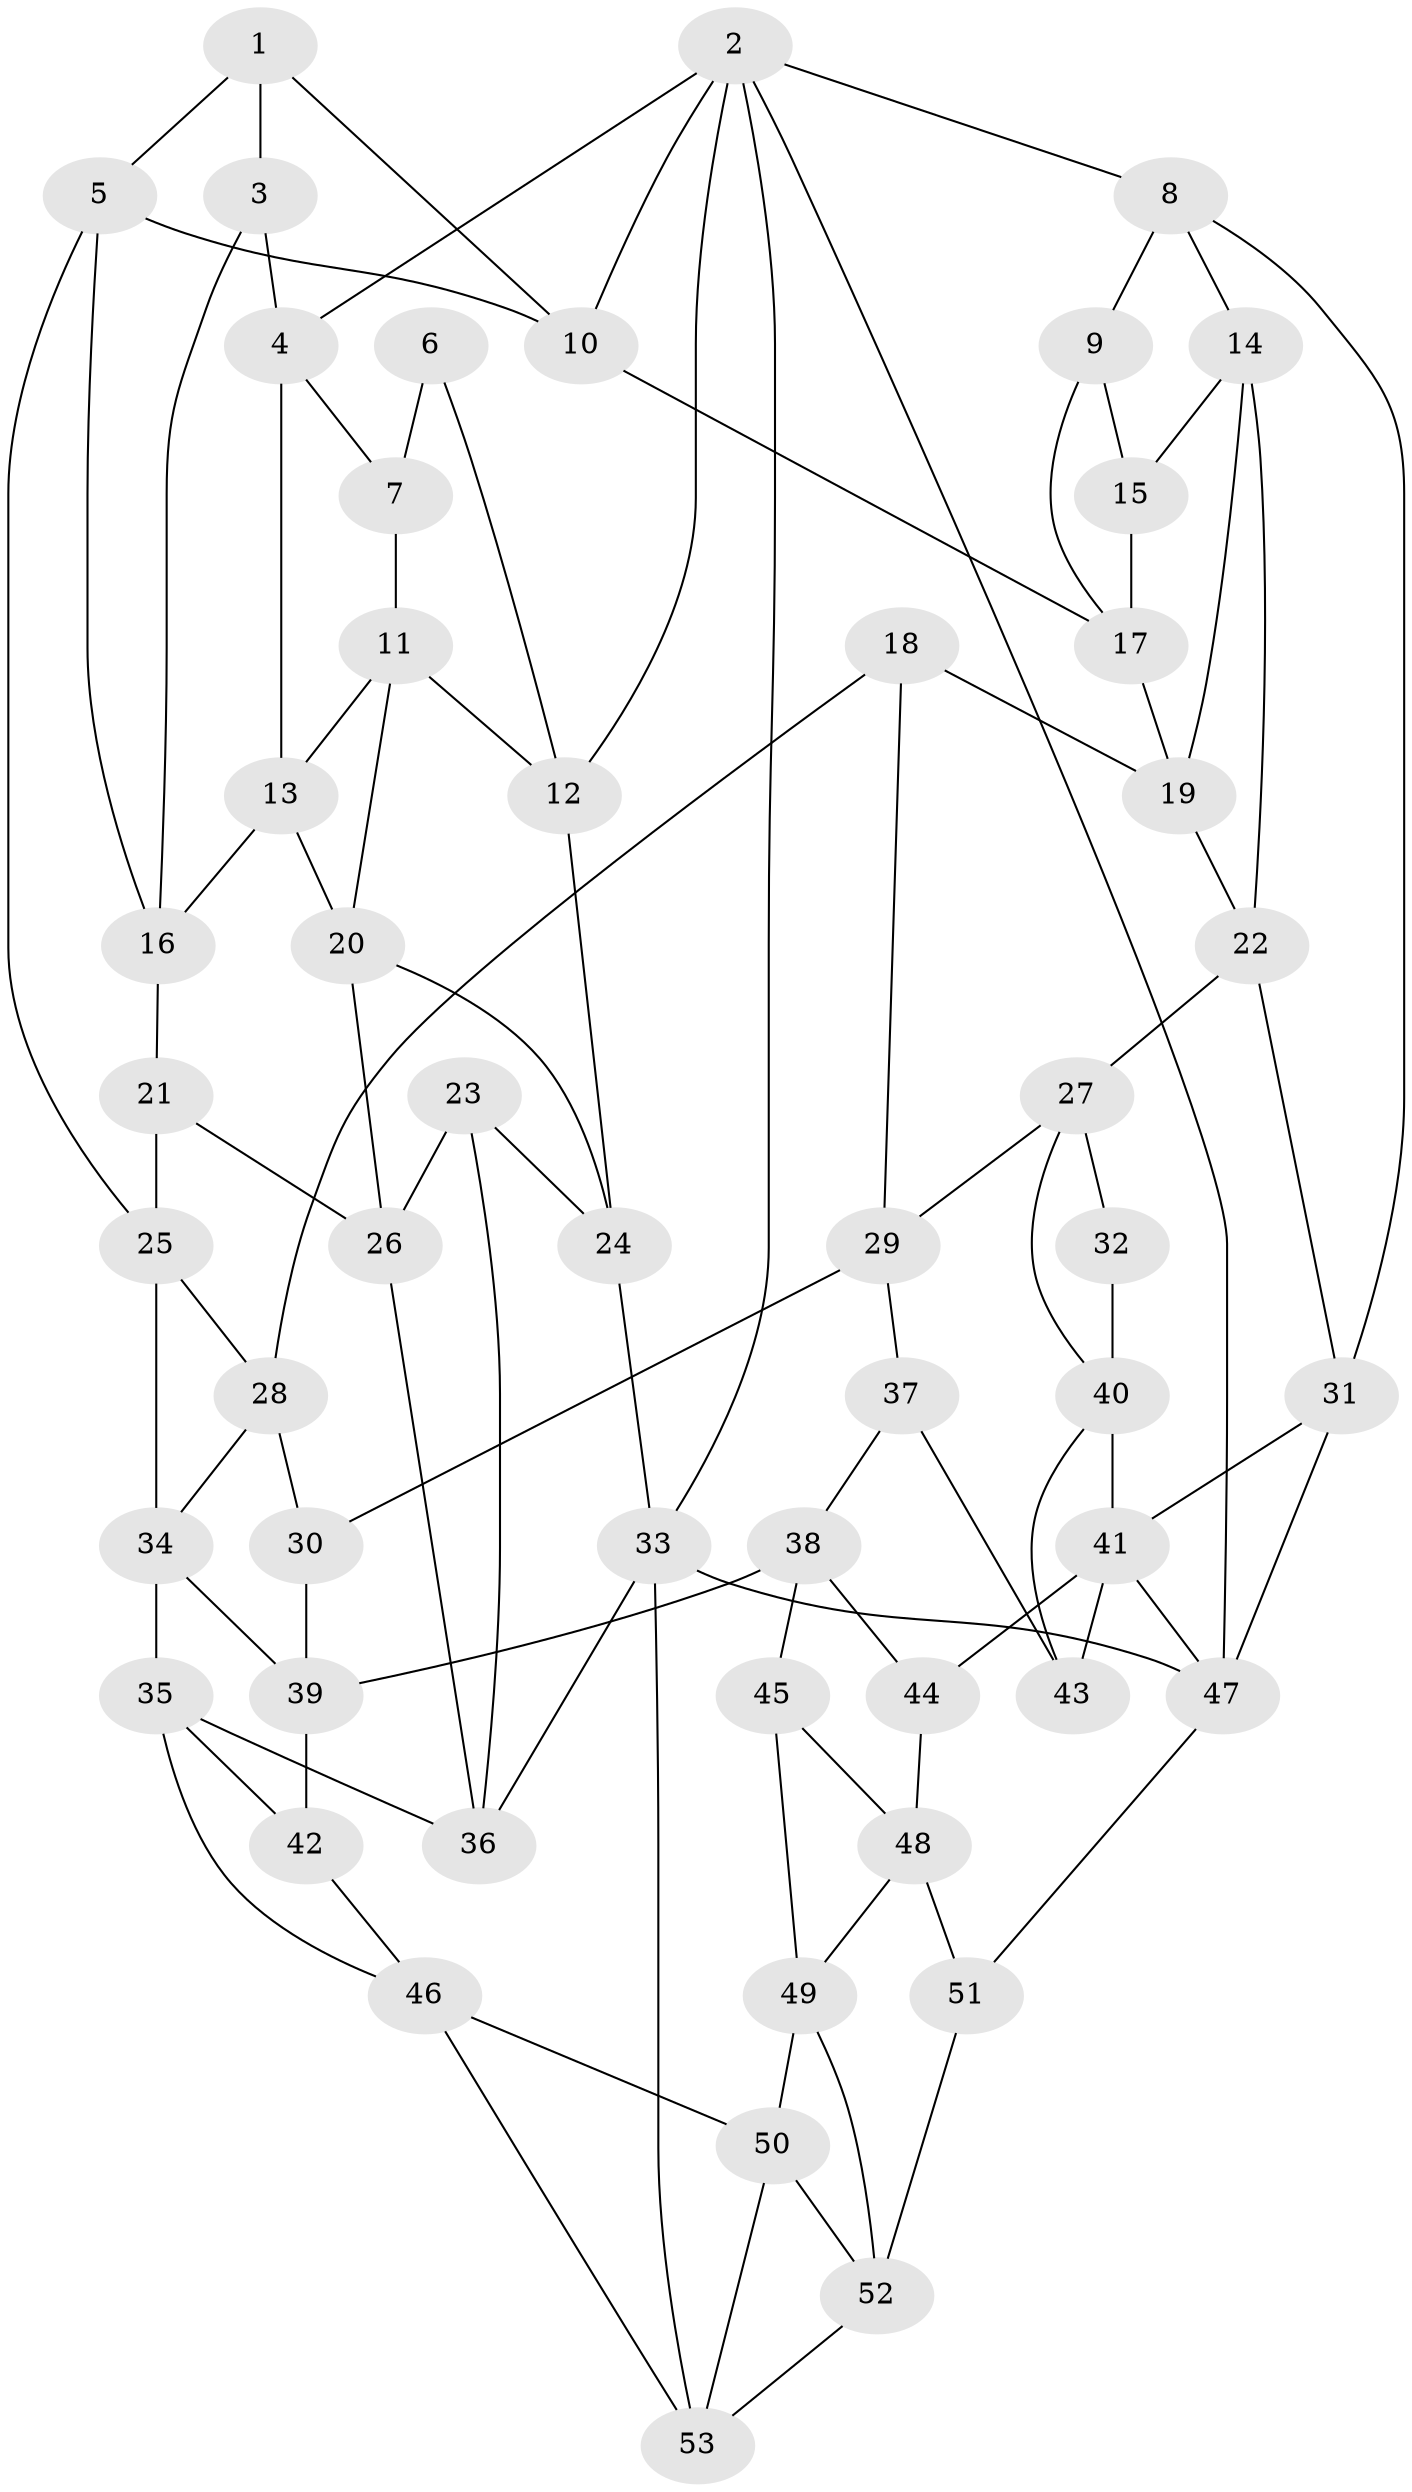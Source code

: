 // original degree distribution, {3: 0.03773584905660377, 5: 0.4716981132075472, 4: 0.2358490566037736, 6: 0.25471698113207547}
// Generated by graph-tools (version 1.1) at 2025/51/03/09/25 03:51:10]
// undirected, 53 vertices, 99 edges
graph export_dot {
graph [start="1"]
  node [color=gray90,style=filled];
  1;
  2;
  3;
  4;
  5;
  6;
  7;
  8;
  9;
  10;
  11;
  12;
  13;
  14;
  15;
  16;
  17;
  18;
  19;
  20;
  21;
  22;
  23;
  24;
  25;
  26;
  27;
  28;
  29;
  30;
  31;
  32;
  33;
  34;
  35;
  36;
  37;
  38;
  39;
  40;
  41;
  42;
  43;
  44;
  45;
  46;
  47;
  48;
  49;
  50;
  51;
  52;
  53;
  1 -- 3 [weight=1.0];
  1 -- 5 [weight=1.0];
  1 -- 10 [weight=1.0];
  2 -- 4 [weight=1.0];
  2 -- 8 [weight=1.0];
  2 -- 10 [weight=1.0];
  2 -- 12 [weight=1.0];
  2 -- 33 [weight=1.0];
  2 -- 47 [weight=1.0];
  3 -- 4 [weight=1.0];
  3 -- 16 [weight=1.0];
  4 -- 7 [weight=1.0];
  4 -- 13 [weight=1.0];
  5 -- 10 [weight=1.0];
  5 -- 16 [weight=1.0];
  5 -- 25 [weight=1.0];
  6 -- 7 [weight=1.0];
  6 -- 12 [weight=1.0];
  7 -- 11 [weight=1.0];
  8 -- 9 [weight=1.0];
  8 -- 14 [weight=1.0];
  8 -- 31 [weight=1.0];
  9 -- 15 [weight=1.0];
  9 -- 17 [weight=1.0];
  10 -- 17 [weight=1.0];
  11 -- 12 [weight=1.0];
  11 -- 13 [weight=1.0];
  11 -- 20 [weight=1.0];
  12 -- 24 [weight=1.0];
  13 -- 16 [weight=1.0];
  13 -- 20 [weight=1.0];
  14 -- 15 [weight=1.0];
  14 -- 19 [weight=1.0];
  14 -- 22 [weight=1.0];
  15 -- 17 [weight=1.0];
  16 -- 21 [weight=1.0];
  17 -- 19 [weight=1.0];
  18 -- 19 [weight=1.0];
  18 -- 28 [weight=1.0];
  18 -- 29 [weight=1.0];
  19 -- 22 [weight=1.0];
  20 -- 24 [weight=1.0];
  20 -- 26 [weight=1.0];
  21 -- 25 [weight=1.0];
  21 -- 26 [weight=1.0];
  22 -- 27 [weight=1.0];
  22 -- 31 [weight=1.0];
  23 -- 24 [weight=1.0];
  23 -- 26 [weight=1.0];
  23 -- 36 [weight=1.0];
  24 -- 33 [weight=1.0];
  25 -- 28 [weight=1.0];
  25 -- 34 [weight=1.0];
  26 -- 36 [weight=1.0];
  27 -- 29 [weight=1.0];
  27 -- 32 [weight=1.0];
  27 -- 40 [weight=1.0];
  28 -- 30 [weight=1.0];
  28 -- 34 [weight=1.0];
  29 -- 30 [weight=1.0];
  29 -- 37 [weight=1.0];
  30 -- 39 [weight=1.0];
  31 -- 41 [weight=1.0];
  31 -- 47 [weight=1.0];
  32 -- 40 [weight=2.0];
  33 -- 36 [weight=1.0];
  33 -- 47 [weight=1.0];
  33 -- 53 [weight=1.0];
  34 -- 35 [weight=1.0];
  34 -- 39 [weight=1.0];
  35 -- 36 [weight=1.0];
  35 -- 42 [weight=1.0];
  35 -- 46 [weight=1.0];
  37 -- 38 [weight=1.0];
  37 -- 43 [weight=2.0];
  38 -- 39 [weight=1.0];
  38 -- 44 [weight=1.0];
  38 -- 45 [weight=1.0];
  39 -- 42 [weight=1.0];
  40 -- 41 [weight=2.0];
  40 -- 43 [weight=1.0];
  41 -- 43 [weight=1.0];
  41 -- 44 [weight=1.0];
  41 -- 47 [weight=1.0];
  42 -- 46 [weight=1.0];
  44 -- 48 [weight=1.0];
  45 -- 48 [weight=1.0];
  45 -- 49 [weight=1.0];
  46 -- 50 [weight=1.0];
  46 -- 53 [weight=1.0];
  47 -- 51 [weight=1.0];
  48 -- 49 [weight=1.0];
  48 -- 51 [weight=1.0];
  49 -- 50 [weight=1.0];
  49 -- 52 [weight=1.0];
  50 -- 52 [weight=1.0];
  50 -- 53 [weight=1.0];
  51 -- 52 [weight=1.0];
  52 -- 53 [weight=1.0];
}

